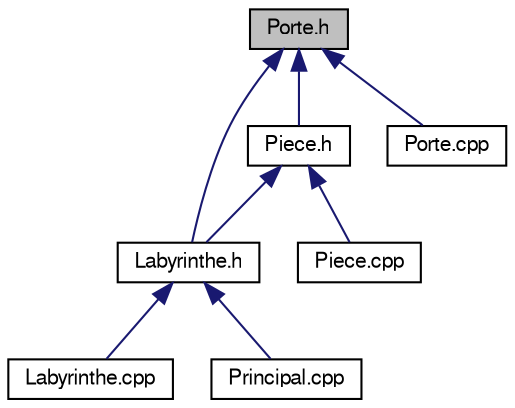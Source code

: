 digraph "Porte.h"
{
 // LATEX_PDF_SIZE
  edge [fontname="FreeSans",fontsize="10",labelfontname="FreeSans",labelfontsize="10"];
  node [fontname="FreeSans",fontsize="10",shape=record];
  Node1 [label="Porte.h",height=0.2,width=0.4,color="black", fillcolor="grey75", style="filled", fontcolor="black",tooltip="Ce fichier contient l'interface d'une porte."];
  Node1 -> Node2 [dir="back",color="midnightblue",fontsize="10",style="solid",fontname="FreeSans"];
  Node2 [label="Labyrinthe.h",height=0.2,width=0.4,color="black", fillcolor="white", style="filled",URL="$_labyrinthe_8h.html",tooltip="Ce fichier contient l'interface d'un labyrinthe."];
  Node2 -> Node3 [dir="back",color="midnightblue",fontsize="10",style="solid",fontname="FreeSans"];
  Node3 [label="Labyrinthe.cpp",height=0.2,width=0.4,color="black", fillcolor="white", style="filled",URL="$_labyrinthe_8cpp.html",tooltip="Le code des méthodes membres et privés de la classe Labyrinthe."];
  Node2 -> Node4 [dir="back",color="midnightblue",fontsize="10",style="solid",fontname="FreeSans"];
  Node4 [label="Principal.cpp",height=0.2,width=0.4,color="black", fillcolor="white", style="filled",URL="$_principal_8cpp.html",tooltip="Ce fichier contient un main pour tester le labyrinthe."];
  Node1 -> Node5 [dir="back",color="midnightblue",fontsize="10",style="solid",fontname="FreeSans"];
  Node5 [label="Piece.h",height=0.2,width=0.4,color="black", fillcolor="white", style="filled",URL="$_piece_8h.html",tooltip="Ce fichier contient l'interface d'une pièce."];
  Node5 -> Node2 [dir="back",color="midnightblue",fontsize="10",style="solid",fontname="FreeSans"];
  Node5 -> Node6 [dir="back",color="midnightblue",fontsize="10",style="solid",fontname="FreeSans"];
  Node6 [label="Piece.cpp",height=0.2,width=0.4,color="black", fillcolor="white", style="filled",URL="$_piece_8cpp.html",tooltip="Ce fichier contient une implantation des méthodes de la classe Piece."];
  Node1 -> Node7 [dir="back",color="midnightblue",fontsize="10",style="solid",fontname="FreeSans"];
  Node7 [label="Porte.cpp",height=0.2,width=0.4,color="black", fillcolor="white", style="filled",URL="$_porte_8cpp.html",tooltip="Ce fichier contient une implantation des méthodes de la classe Porte."];
}
